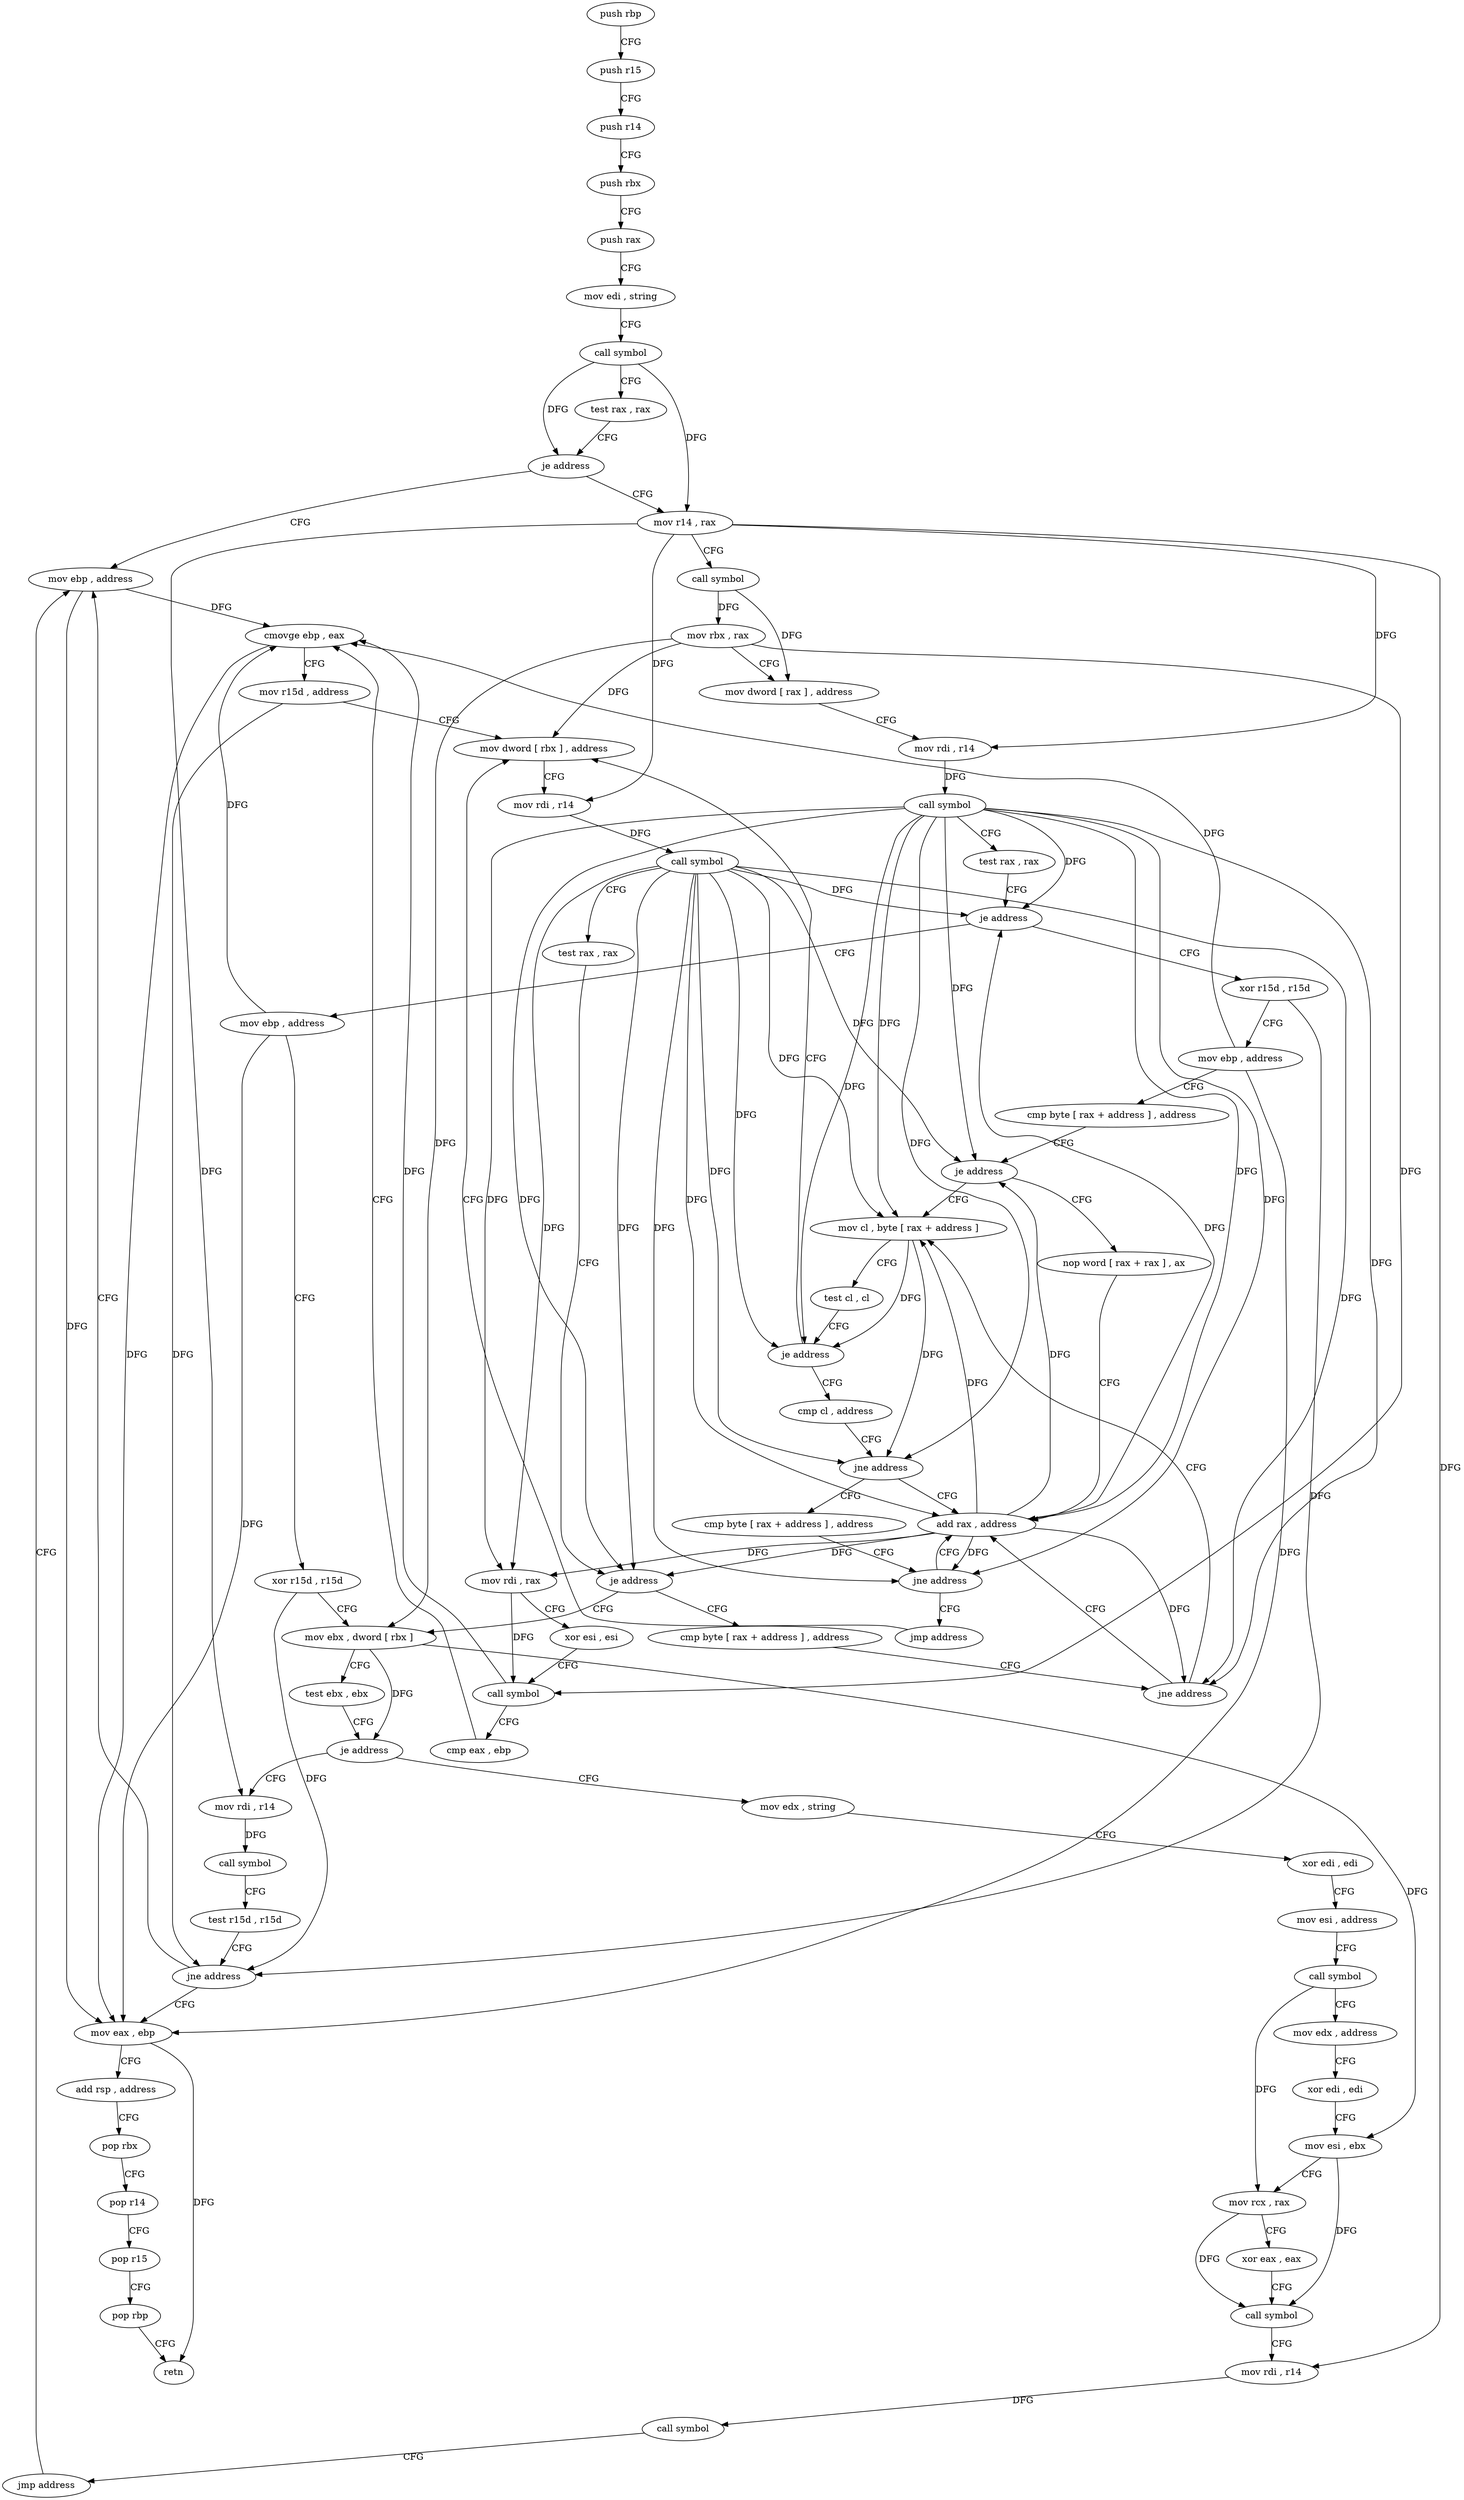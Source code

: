 digraph "func" {
"4255200" [label = "push rbp" ]
"4255201" [label = "push r15" ]
"4255203" [label = "push r14" ]
"4255205" [label = "push rbx" ]
"4255206" [label = "push rax" ]
"4255207" [label = "mov edi , string" ]
"4255212" [label = "call symbol" ]
"4255217" [label = "test rax , rax" ]
"4255220" [label = "je address" ]
"4255423" [label = "mov ebp , address" ]
"4255226" [label = "mov r14 , rax" ]
"4255428" [label = "mov eax , ebp" ]
"4255229" [label = "call symbol" ]
"4255234" [label = "mov rbx , rax" ]
"4255237" [label = "mov dword [ rax ] , address" ]
"4255243" [label = "mov rdi , r14" ]
"4255246" [label = "call symbol" ]
"4255251" [label = "test rax , rax" ]
"4255254" [label = "je address" ]
"4255350" [label = "mov ebp , address" ]
"4255256" [label = "xor r15d , r15d" ]
"4255355" [label = "xor r15d , r15d" ]
"4255358" [label = "mov ebx , dword [ rbx ]" ]
"4255259" [label = "mov ebp , address" ]
"4255264" [label = "cmp byte [ rax + address ] , address" ]
"4255268" [label = "je address" ]
"4255330" [label = "mov cl , byte [ rax + address ]" ]
"4255270" [label = "nop word [ rax + rax ] , ax" ]
"4255410" [label = "mov rdi , r14" ]
"4255413" [label = "call symbol" ]
"4255418" [label = "test r15d , r15d" ]
"4255421" [label = "jne address" ]
"4255364" [label = "mov edx , string" ]
"4255369" [label = "xor edi , edi" ]
"4255371" [label = "mov esi , address" ]
"4255376" [label = "call symbol" ]
"4255381" [label = "mov edx , address" ]
"4255386" [label = "xor edi , edi" ]
"4255388" [label = "mov esi , ebx" ]
"4255390" [label = "mov rcx , rax" ]
"4255393" [label = "xor eax , eax" ]
"4255395" [label = "call symbol" ]
"4255400" [label = "mov rdi , r14" ]
"4255403" [label = "call symbol" ]
"4255408" [label = "jmp address" ]
"4255333" [label = "test cl , cl" ]
"4255335" [label = "je address" ]
"4255305" [label = "mov dword [ rbx ] , address" ]
"4255337" [label = "cmp cl , address" ]
"4255280" [label = "add rax , address" ]
"4255430" [label = "add rsp , address" ]
"4255434" [label = "pop rbx" ]
"4255435" [label = "pop r14" ]
"4255437" [label = "pop r15" ]
"4255439" [label = "pop rbp" ]
"4255440" [label = "retn" ]
"4255311" [label = "mov rdi , r14" ]
"4255314" [label = "call symbol" ]
"4255319" [label = "test rax , rax" ]
"4255322" [label = "je address" ]
"4255324" [label = "cmp byte [ rax + address ] , address" ]
"4255340" [label = "jne address" ]
"4255342" [label = "cmp byte [ rax + address ] , address" ]
"4255360" [label = "test ebx , ebx" ]
"4255362" [label = "je address" ]
"4255328" [label = "jne address" ]
"4255284" [label = "mov rdi , rax" ]
"4255287" [label = "xor esi , esi" ]
"4255289" [label = "call symbol" ]
"4255294" [label = "cmp eax , ebp" ]
"4255296" [label = "cmovge ebp , eax" ]
"4255299" [label = "mov r15d , address" ]
"4255346" [label = "jne address" ]
"4255348" [label = "jmp address" ]
"4255200" -> "4255201" [ label = "CFG" ]
"4255201" -> "4255203" [ label = "CFG" ]
"4255203" -> "4255205" [ label = "CFG" ]
"4255205" -> "4255206" [ label = "CFG" ]
"4255206" -> "4255207" [ label = "CFG" ]
"4255207" -> "4255212" [ label = "CFG" ]
"4255212" -> "4255217" [ label = "CFG" ]
"4255212" -> "4255220" [ label = "DFG" ]
"4255212" -> "4255226" [ label = "DFG" ]
"4255217" -> "4255220" [ label = "CFG" ]
"4255220" -> "4255423" [ label = "CFG" ]
"4255220" -> "4255226" [ label = "CFG" ]
"4255423" -> "4255428" [ label = "DFG" ]
"4255423" -> "4255296" [ label = "DFG" ]
"4255226" -> "4255229" [ label = "CFG" ]
"4255226" -> "4255243" [ label = "DFG" ]
"4255226" -> "4255410" [ label = "DFG" ]
"4255226" -> "4255400" [ label = "DFG" ]
"4255226" -> "4255311" [ label = "DFG" ]
"4255428" -> "4255430" [ label = "CFG" ]
"4255428" -> "4255440" [ label = "DFG" ]
"4255229" -> "4255234" [ label = "DFG" ]
"4255229" -> "4255237" [ label = "DFG" ]
"4255234" -> "4255237" [ label = "CFG" ]
"4255234" -> "4255358" [ label = "DFG" ]
"4255234" -> "4255305" [ label = "DFG" ]
"4255234" -> "4255289" [ label = "DFG" ]
"4255237" -> "4255243" [ label = "CFG" ]
"4255243" -> "4255246" [ label = "DFG" ]
"4255246" -> "4255251" [ label = "CFG" ]
"4255246" -> "4255254" [ label = "DFG" ]
"4255246" -> "4255268" [ label = "DFG" ]
"4255246" -> "4255330" [ label = "DFG" ]
"4255246" -> "4255322" [ label = "DFG" ]
"4255246" -> "4255280" [ label = "DFG" ]
"4255246" -> "4255284" [ label = "DFG" ]
"4255246" -> "4255328" [ label = "DFG" ]
"4255246" -> "4255346" [ label = "DFG" ]
"4255246" -> "4255335" [ label = "DFG" ]
"4255246" -> "4255340" [ label = "DFG" ]
"4255251" -> "4255254" [ label = "CFG" ]
"4255254" -> "4255350" [ label = "CFG" ]
"4255254" -> "4255256" [ label = "CFG" ]
"4255350" -> "4255355" [ label = "CFG" ]
"4255350" -> "4255428" [ label = "DFG" ]
"4255350" -> "4255296" [ label = "DFG" ]
"4255256" -> "4255259" [ label = "CFG" ]
"4255256" -> "4255421" [ label = "DFG" ]
"4255355" -> "4255358" [ label = "CFG" ]
"4255355" -> "4255421" [ label = "DFG" ]
"4255358" -> "4255360" [ label = "CFG" ]
"4255358" -> "4255362" [ label = "DFG" ]
"4255358" -> "4255388" [ label = "DFG" ]
"4255259" -> "4255264" [ label = "CFG" ]
"4255259" -> "4255428" [ label = "DFG" ]
"4255259" -> "4255296" [ label = "DFG" ]
"4255264" -> "4255268" [ label = "CFG" ]
"4255268" -> "4255330" [ label = "CFG" ]
"4255268" -> "4255270" [ label = "CFG" ]
"4255330" -> "4255333" [ label = "CFG" ]
"4255330" -> "4255335" [ label = "DFG" ]
"4255330" -> "4255340" [ label = "DFG" ]
"4255270" -> "4255280" [ label = "CFG" ]
"4255410" -> "4255413" [ label = "DFG" ]
"4255413" -> "4255418" [ label = "CFG" ]
"4255418" -> "4255421" [ label = "CFG" ]
"4255421" -> "4255428" [ label = "CFG" ]
"4255421" -> "4255423" [ label = "CFG" ]
"4255364" -> "4255369" [ label = "CFG" ]
"4255369" -> "4255371" [ label = "CFG" ]
"4255371" -> "4255376" [ label = "CFG" ]
"4255376" -> "4255381" [ label = "CFG" ]
"4255376" -> "4255390" [ label = "DFG" ]
"4255381" -> "4255386" [ label = "CFG" ]
"4255386" -> "4255388" [ label = "CFG" ]
"4255388" -> "4255390" [ label = "CFG" ]
"4255388" -> "4255395" [ label = "DFG" ]
"4255390" -> "4255393" [ label = "CFG" ]
"4255390" -> "4255395" [ label = "DFG" ]
"4255393" -> "4255395" [ label = "CFG" ]
"4255395" -> "4255400" [ label = "CFG" ]
"4255400" -> "4255403" [ label = "DFG" ]
"4255403" -> "4255408" [ label = "CFG" ]
"4255408" -> "4255423" [ label = "CFG" ]
"4255333" -> "4255335" [ label = "CFG" ]
"4255335" -> "4255305" [ label = "CFG" ]
"4255335" -> "4255337" [ label = "CFG" ]
"4255305" -> "4255311" [ label = "CFG" ]
"4255337" -> "4255340" [ label = "CFG" ]
"4255280" -> "4255284" [ label = "DFG" ]
"4255280" -> "4255254" [ label = "DFG" ]
"4255280" -> "4255268" [ label = "DFG" ]
"4255280" -> "4255330" [ label = "DFG" ]
"4255280" -> "4255322" [ label = "DFG" ]
"4255280" -> "4255328" [ label = "DFG" ]
"4255280" -> "4255346" [ label = "DFG" ]
"4255430" -> "4255434" [ label = "CFG" ]
"4255434" -> "4255435" [ label = "CFG" ]
"4255435" -> "4255437" [ label = "CFG" ]
"4255437" -> "4255439" [ label = "CFG" ]
"4255439" -> "4255440" [ label = "CFG" ]
"4255311" -> "4255314" [ label = "DFG" ]
"4255314" -> "4255319" [ label = "CFG" ]
"4255314" -> "4255254" [ label = "DFG" ]
"4255314" -> "4255268" [ label = "DFG" ]
"4255314" -> "4255330" [ label = "DFG" ]
"4255314" -> "4255335" [ label = "DFG" ]
"4255314" -> "4255322" [ label = "DFG" ]
"4255314" -> "4255280" [ label = "DFG" ]
"4255314" -> "4255284" [ label = "DFG" ]
"4255314" -> "4255328" [ label = "DFG" ]
"4255314" -> "4255346" [ label = "DFG" ]
"4255314" -> "4255340" [ label = "DFG" ]
"4255319" -> "4255322" [ label = "CFG" ]
"4255322" -> "4255358" [ label = "CFG" ]
"4255322" -> "4255324" [ label = "CFG" ]
"4255324" -> "4255328" [ label = "CFG" ]
"4255340" -> "4255280" [ label = "CFG" ]
"4255340" -> "4255342" [ label = "CFG" ]
"4255342" -> "4255346" [ label = "CFG" ]
"4255360" -> "4255362" [ label = "CFG" ]
"4255362" -> "4255410" [ label = "CFG" ]
"4255362" -> "4255364" [ label = "CFG" ]
"4255328" -> "4255280" [ label = "CFG" ]
"4255328" -> "4255330" [ label = "CFG" ]
"4255284" -> "4255287" [ label = "CFG" ]
"4255284" -> "4255289" [ label = "DFG" ]
"4255287" -> "4255289" [ label = "CFG" ]
"4255289" -> "4255294" [ label = "CFG" ]
"4255289" -> "4255296" [ label = "DFG" ]
"4255294" -> "4255296" [ label = "CFG" ]
"4255296" -> "4255299" [ label = "CFG" ]
"4255296" -> "4255428" [ label = "DFG" ]
"4255299" -> "4255305" [ label = "CFG" ]
"4255299" -> "4255421" [ label = "DFG" ]
"4255346" -> "4255280" [ label = "CFG" ]
"4255346" -> "4255348" [ label = "CFG" ]
"4255348" -> "4255305" [ label = "CFG" ]
}
